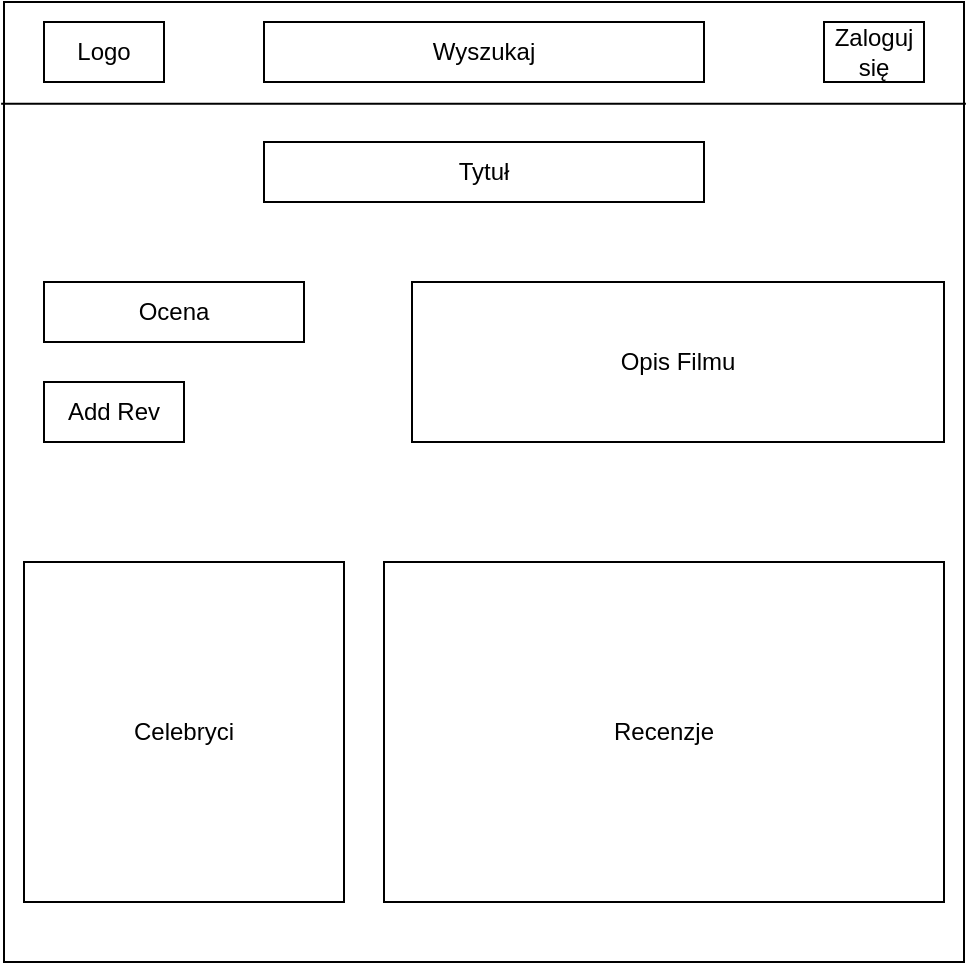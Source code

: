 <mxfile version="24.2.0" type="device">
  <diagram name="Strona-1" id="GsQTxjTEILLFrlVCHDj-">
    <mxGraphModel dx="1050" dy="530" grid="1" gridSize="10" guides="1" tooltips="1" connect="1" arrows="1" fold="1" page="1" pageScale="1" pageWidth="827" pageHeight="1169" math="0" shadow="0">
      <root>
        <mxCell id="0" />
        <mxCell id="1" parent="0" />
        <mxCell id="CqB0r5uvWZWReCjEy1XH-1" value="" style="whiteSpace=wrap;html=1;aspect=fixed;" vertex="1" parent="1">
          <mxGeometry x="210" width="480" height="480" as="geometry" />
        </mxCell>
        <mxCell id="CqB0r5uvWZWReCjEy1XH-2" value="Logo" style="rounded=0;whiteSpace=wrap;html=1;" vertex="1" parent="1">
          <mxGeometry x="230" y="10" width="60" height="30" as="geometry" />
        </mxCell>
        <mxCell id="CqB0r5uvWZWReCjEy1XH-3" value="Wyszukaj" style="rounded=0;whiteSpace=wrap;html=1;" vertex="1" parent="1">
          <mxGeometry x="340" y="10" width="220" height="30" as="geometry" />
        </mxCell>
        <mxCell id="CqB0r5uvWZWReCjEy1XH-4" value="Zaloguj się" style="rounded=0;whiteSpace=wrap;html=1;" vertex="1" parent="1">
          <mxGeometry x="620" y="10" width="50" height="30" as="geometry" />
        </mxCell>
        <mxCell id="CqB0r5uvWZWReCjEy1XH-5" value="" style="endArrow=none;html=1;rounded=0;exitX=-0.003;exitY=0.106;exitDx=0;exitDy=0;exitPerimeter=0;entryX=1.002;entryY=0.106;entryDx=0;entryDy=0;entryPerimeter=0;" edge="1" parent="1" source="CqB0r5uvWZWReCjEy1XH-1" target="CqB0r5uvWZWReCjEy1XH-1">
          <mxGeometry width="50" height="50" relative="1" as="geometry">
            <mxPoint x="390" y="300" as="sourcePoint" />
            <mxPoint x="440" y="250" as="targetPoint" />
          </mxGeometry>
        </mxCell>
        <mxCell id="CqB0r5uvWZWReCjEy1XH-8" value="Tytuł" style="rounded=0;whiteSpace=wrap;html=1;" vertex="1" parent="1">
          <mxGeometry x="340" y="70" width="220" height="30" as="geometry" />
        </mxCell>
        <mxCell id="CqB0r5uvWZWReCjEy1XH-9" value="Ocena" style="rounded=0;whiteSpace=wrap;html=1;" vertex="1" parent="1">
          <mxGeometry x="230" y="140" width="130" height="30" as="geometry" />
        </mxCell>
        <mxCell id="CqB0r5uvWZWReCjEy1XH-18" value="Add Rev" style="rounded=0;whiteSpace=wrap;html=1;" vertex="1" parent="1">
          <mxGeometry x="230" y="190" width="70" height="30" as="geometry" />
        </mxCell>
        <mxCell id="CqB0r5uvWZWReCjEy1XH-20" value="Celebryci" style="rounded=0;whiteSpace=wrap;html=1;" vertex="1" parent="1">
          <mxGeometry x="220" y="280" width="160" height="170" as="geometry" />
        </mxCell>
        <mxCell id="CqB0r5uvWZWReCjEy1XH-21" value="Recenzje" style="rounded=0;whiteSpace=wrap;html=1;" vertex="1" parent="1">
          <mxGeometry x="400" y="280" width="280" height="170" as="geometry" />
        </mxCell>
        <mxCell id="CqB0r5uvWZWReCjEy1XH-22" value="Opis Filmu" style="rounded=0;whiteSpace=wrap;html=1;" vertex="1" parent="1">
          <mxGeometry x="414" y="140" width="266" height="80" as="geometry" />
        </mxCell>
      </root>
    </mxGraphModel>
  </diagram>
</mxfile>
